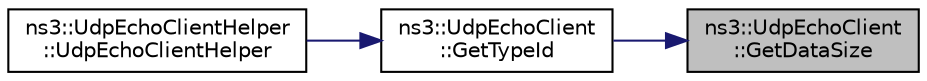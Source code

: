 digraph "ns3::UdpEchoClient::GetDataSize"
{
 // LATEX_PDF_SIZE
  edge [fontname="Helvetica",fontsize="10",labelfontname="Helvetica",labelfontsize="10"];
  node [fontname="Helvetica",fontsize="10",shape=record];
  rankdir="RL";
  Node1 [label="ns3::UdpEchoClient\l::GetDataSize",height=0.2,width=0.4,color="black", fillcolor="grey75", style="filled", fontcolor="black",tooltip="Get the number of data bytes that will be sent to the server."];
  Node1 -> Node2 [dir="back",color="midnightblue",fontsize="10",style="solid",fontname="Helvetica"];
  Node2 [label="ns3::UdpEchoClient\l::GetTypeId",height=0.2,width=0.4,color="black", fillcolor="white", style="filled",URL="$classns3_1_1_udp_echo_client.html#a588785708510507df96ccef98df75adc",tooltip="Get the type ID."];
  Node2 -> Node3 [dir="back",color="midnightblue",fontsize="10",style="solid",fontname="Helvetica"];
  Node3 [label="ns3::UdpEchoClientHelper\l::UdpEchoClientHelper",height=0.2,width=0.4,color="black", fillcolor="white", style="filled",URL="$classns3_1_1_udp_echo_client_helper.html#a08e650c741d5f5692cbcccd2031f2d4d",tooltip="Create UdpEchoClientHelper which will make life easier for people trying to set up simulations with e..."];
}
